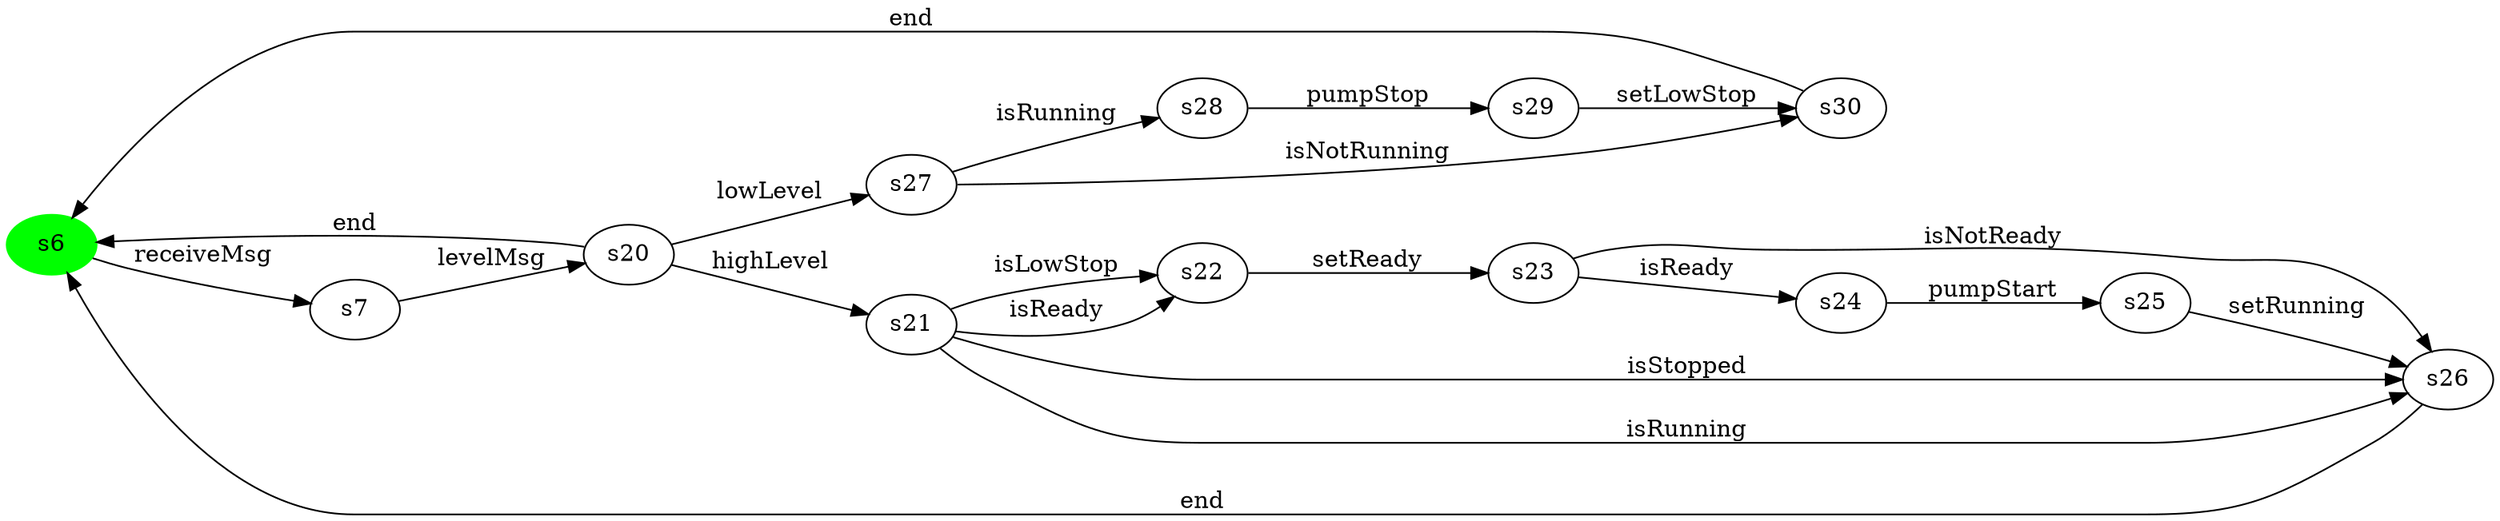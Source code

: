digraph G {
rankdir=LR;
state0[ label = "s6", style=filled, color=green ];
state0 -> state1 [ label=" receiveMsg " ];
state1 [ label = "s7" ];
state1 -> state2 [ label=" levelMsg " ];
state2 [ label = "s20" ];
state2 -> state3 [ label=" lowLevel " ];
state2 -> state4 [ label=" highLevel " ];
state2 -> state0 [ label=" end " ];
state5 [ label = "s30" ];
state5 -> state0 [ label=" end " ];
state6 [ label = "s22" ];
state6 -> state7 [ label=" setReady " ];
state4 [ label = "s21" ];
state4 -> state8 [ label=" isStopped " ];
state4 -> state8 [ label=" isRunning " ];
state4 -> state6 [ label=" isReady " ];
state4 -> state6 [ label=" isLowStop " ];
state9 [ label = "s24" ];
state9 -> state10 [ label=" pumpStart " ];
state7 [ label = "s23" ];
state7 -> state8 [ label=" isNotReady " ];
state7 -> state9 [ label=" isReady " ];
state8 [ label = "s26" ];
state8 -> state0 [ label=" end " ];
state10 [ label = "s25" ];
state10 -> state8 [ label=" setRunning " ];
state11 [ label = "s28" ];
state11 -> state12 [ label=" pumpStop " ];
state3 [ label = "s27" ];
state3 -> state11 [ label=" isRunning " ];
state3 -> state5 [ label=" isNotRunning " ];
state12 [ label = "s29" ];
state12 -> state5 [ label=" setLowStop " ];
}
